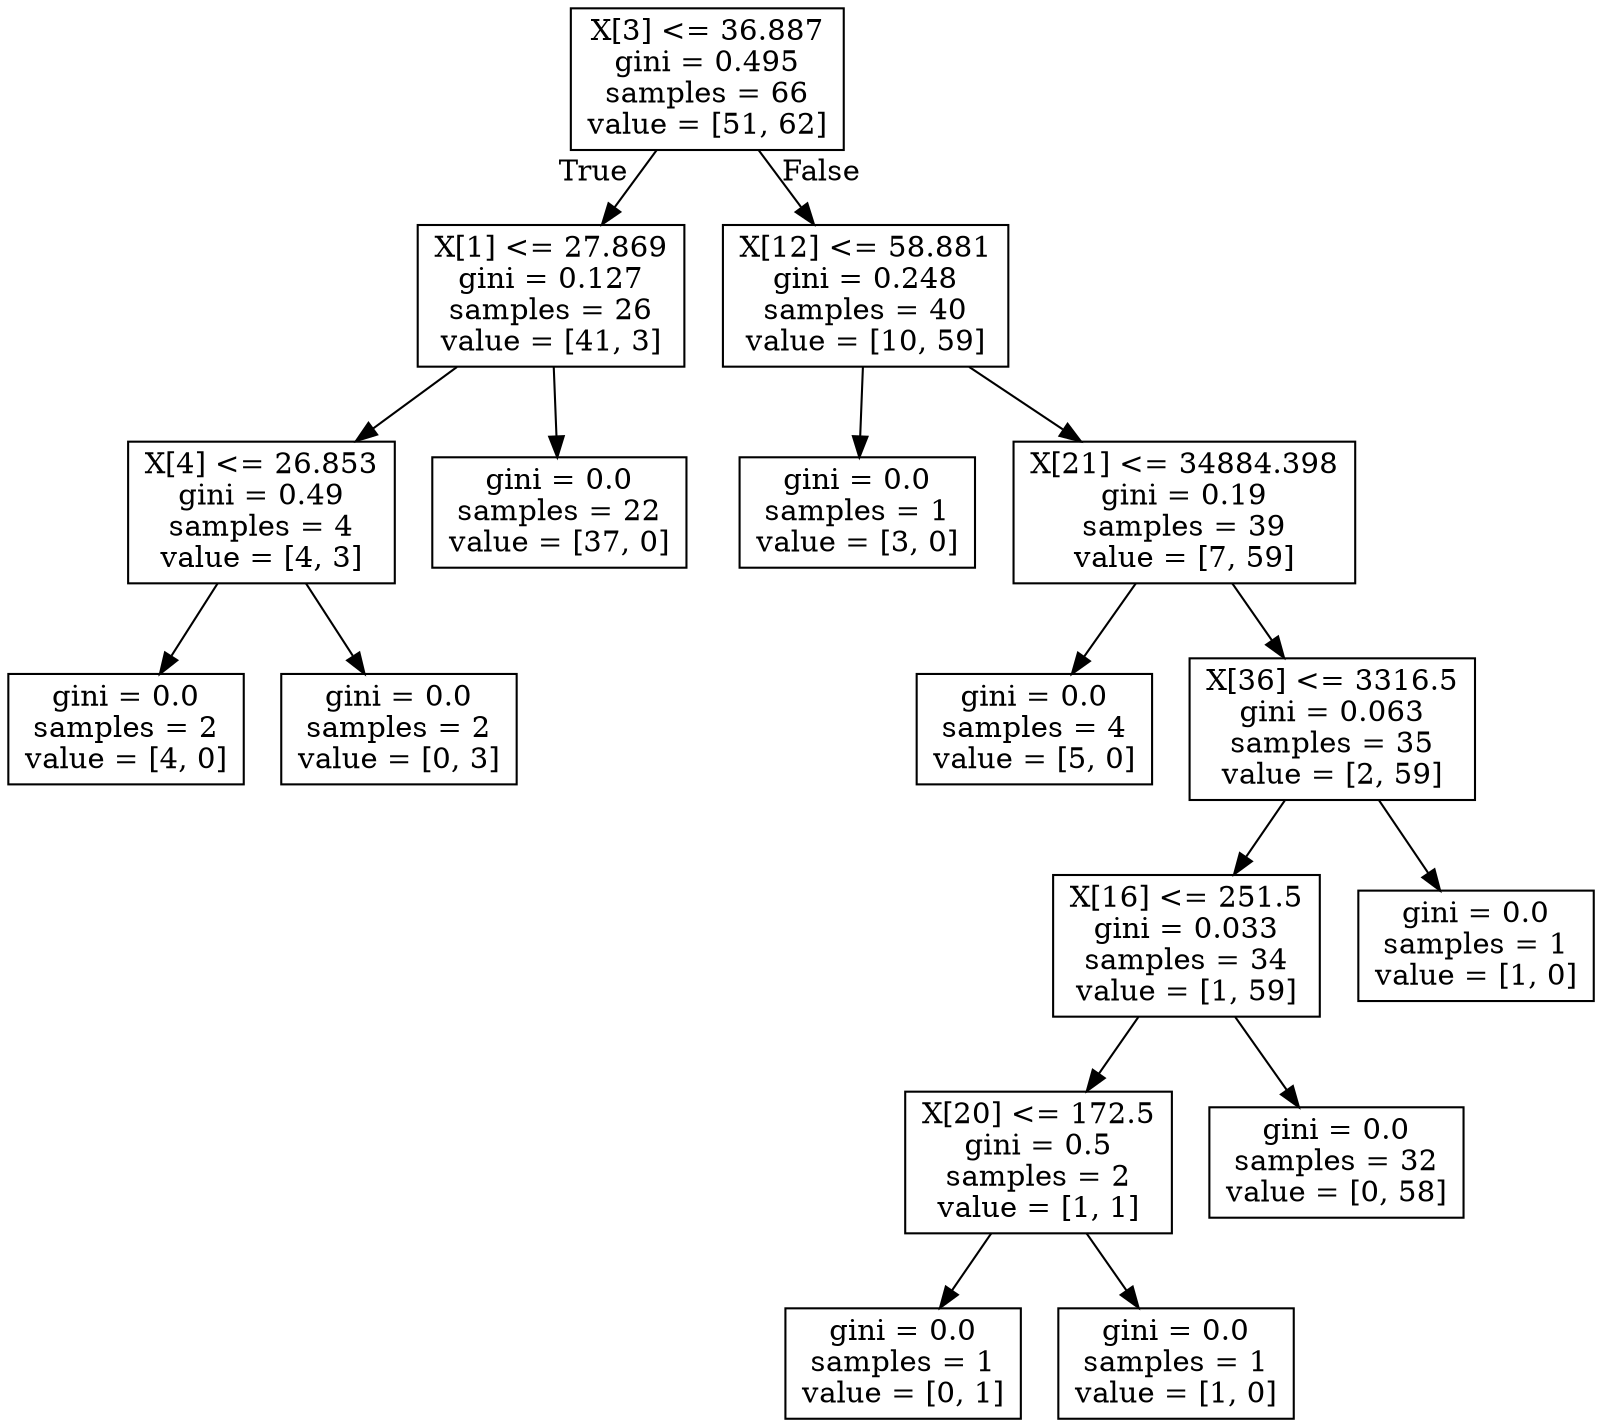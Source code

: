digraph Tree {
node [shape=box] ;
0 [label="X[3] <= 36.887\ngini = 0.495\nsamples = 66\nvalue = [51, 62]"] ;
1 [label="X[1] <= 27.869\ngini = 0.127\nsamples = 26\nvalue = [41, 3]"] ;
0 -> 1 [labeldistance=2.5, labelangle=45, headlabel="True"] ;
2 [label="X[4] <= 26.853\ngini = 0.49\nsamples = 4\nvalue = [4, 3]"] ;
1 -> 2 ;
3 [label="gini = 0.0\nsamples = 2\nvalue = [4, 0]"] ;
2 -> 3 ;
4 [label="gini = 0.0\nsamples = 2\nvalue = [0, 3]"] ;
2 -> 4 ;
5 [label="gini = 0.0\nsamples = 22\nvalue = [37, 0]"] ;
1 -> 5 ;
6 [label="X[12] <= 58.881\ngini = 0.248\nsamples = 40\nvalue = [10, 59]"] ;
0 -> 6 [labeldistance=2.5, labelangle=-45, headlabel="False"] ;
7 [label="gini = 0.0\nsamples = 1\nvalue = [3, 0]"] ;
6 -> 7 ;
8 [label="X[21] <= 34884.398\ngini = 0.19\nsamples = 39\nvalue = [7, 59]"] ;
6 -> 8 ;
9 [label="gini = 0.0\nsamples = 4\nvalue = [5, 0]"] ;
8 -> 9 ;
10 [label="X[36] <= 3316.5\ngini = 0.063\nsamples = 35\nvalue = [2, 59]"] ;
8 -> 10 ;
11 [label="X[16] <= 251.5\ngini = 0.033\nsamples = 34\nvalue = [1, 59]"] ;
10 -> 11 ;
12 [label="X[20] <= 172.5\ngini = 0.5\nsamples = 2\nvalue = [1, 1]"] ;
11 -> 12 ;
13 [label="gini = 0.0\nsamples = 1\nvalue = [0, 1]"] ;
12 -> 13 ;
14 [label="gini = 0.0\nsamples = 1\nvalue = [1, 0]"] ;
12 -> 14 ;
15 [label="gini = 0.0\nsamples = 32\nvalue = [0, 58]"] ;
11 -> 15 ;
16 [label="gini = 0.0\nsamples = 1\nvalue = [1, 0]"] ;
10 -> 16 ;
}